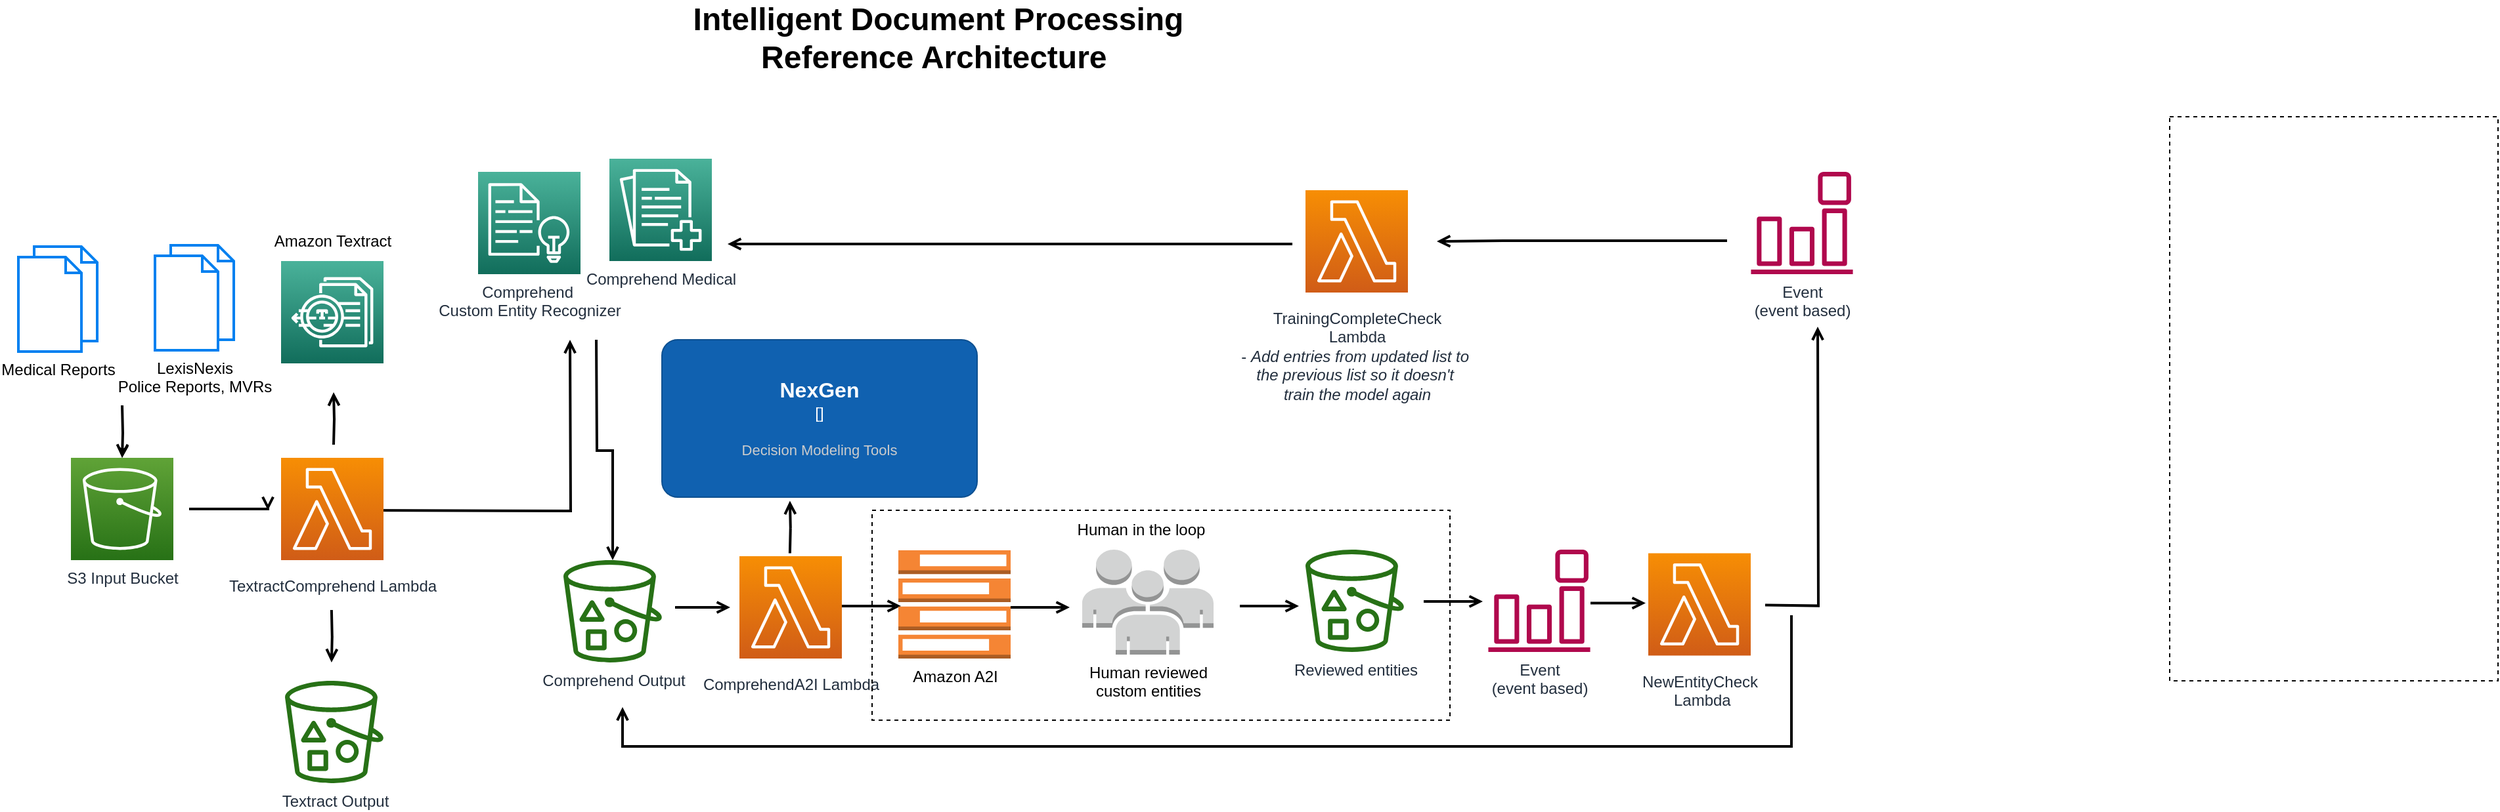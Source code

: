 <mxfile version="20.2.6" type="github">
  <diagram id="Ht1M8jgEwFfnCIfOTk4-" name="Page-1">
    <mxGraphModel dx="1714" dy="1719" grid="1" gridSize="10" guides="1" tooltips="1" connect="1" arrows="1" fold="1" page="1" pageScale="1" pageWidth="1169" pageHeight="827" math="0" shadow="0">
      <root>
        <mxCell id="0" />
        <mxCell id="1" parent="0" />
        <mxCell id="UEzPUAAOIrF-is8g5C7q-107" value="" style="rounded=0;whiteSpace=wrap;html=1;labelBackgroundColor=none;fillColor=none;dashed=1;container=1;pointerEvents=0;collapsible=0;recursiveResize=0;" parent="1" vertex="1">
          <mxGeometry x="1688" y="40" width="250" height="430" as="geometry" />
        </mxCell>
        <mxCell id="UEzPUAAOIrF-is8g5C7q-88" value="" style="edgeStyle=orthogonalEdgeStyle;rounded=0;orthogonalLoop=1;jettySize=auto;html=1;endArrow=open;endFill=0;strokeWidth=2;entryX=0.5;entryY=0;entryDx=0;entryDy=0;entryPerimeter=0;" parent="1" target="qCHxvGOC20CsXL5F3RMV-6" edge="1">
          <mxGeometry relative="1" as="geometry">
            <mxPoint x="129" y="260" as="sourcePoint" />
            <mxPoint x="162.008" y="280" as="targetPoint" />
          </mxGeometry>
        </mxCell>
        <mxCell id="UEzPUAAOIrF-is8g5C7q-106" style="edgeStyle=orthogonalEdgeStyle;rounded=0;orthogonalLoop=1;jettySize=auto;html=1;endArrow=open;endFill=0;strokeWidth=2;" parent="1" edge="1">
          <mxGeometry relative="1" as="geometry">
            <mxPoint x="180" y="339" as="sourcePoint" />
            <mxPoint x="240" y="340" as="targetPoint" />
            <Array as="points">
              <mxPoint x="220" y="339" />
              <mxPoint x="220" y="339" />
            </Array>
          </mxGeometry>
        </mxCell>
        <mxCell id="UEzPUAAOIrF-is8g5C7q-90" value="" style="edgeStyle=orthogonalEdgeStyle;rounded=0;orthogonalLoop=1;jettySize=auto;html=1;endArrow=open;endFill=0;strokeWidth=2;" parent="1" edge="1">
          <mxGeometry relative="1" as="geometry">
            <mxPoint x="310" y="340" as="sourcePoint" />
            <mxPoint x="470" y="210" as="targetPoint" />
          </mxGeometry>
        </mxCell>
        <mxCell id="UEzPUAAOIrF-is8g5C7q-91" value="" style="edgeStyle=orthogonalEdgeStyle;rounded=0;orthogonalLoop=1;jettySize=auto;html=1;endArrow=open;endFill=0;strokeWidth=2;" parent="1" edge="1">
          <mxGeometry relative="1" as="geometry">
            <mxPoint x="550" y="414" as="sourcePoint" />
            <mxPoint x="592" y="414" as="targetPoint" />
          </mxGeometry>
        </mxCell>
        <mxCell id="UEzPUAAOIrF-is8g5C7q-92" value="" style="edgeStyle=orthogonalEdgeStyle;rounded=0;orthogonalLoop=1;jettySize=auto;html=1;endArrow=open;endFill=0;strokeWidth=2;" parent="1" edge="1">
          <mxGeometry relative="1" as="geometry">
            <mxPoint x="677" y="413" as="sourcePoint" />
            <mxPoint x="722" y="413" as="targetPoint" />
          </mxGeometry>
        </mxCell>
        <mxCell id="UEzPUAAOIrF-is8g5C7q-85" value="ComprehendA2I Lambda" style="outlineConnect=0;fontColor=#232F3E;gradientColor=#F78E04;gradientDirection=north;fillColor=#D05C17;strokeColor=#ffffff;dashed=0;verticalLabelPosition=bottom;verticalAlign=top;align=center;html=1;fontSize=12;fontStyle=0;aspect=fixed;shape=mxgraph.aws4.resourceIcon;resIcon=mxgraph.aws4.lambda;labelBackgroundColor=#ffffff;spacingTop=6;" parent="1" vertex="1">
          <mxGeometry x="599" y="375" width="78" height="78" as="geometry" />
        </mxCell>
        <mxCell id="UEzPUAAOIrF-is8g5C7q-108" value="" style="rounded=0;whiteSpace=wrap;html=1;labelBackgroundColor=none;fillColor=none;dashed=1;container=1;pointerEvents=0;collapsible=0;recursiveResize=0;" parent="1" vertex="1">
          <mxGeometry x="700" y="340" width="440" height="160" as="geometry" />
        </mxCell>
        <mxCell id="qCHxvGOC20CsXL5F3RMV-61" value="Human in the loop" style="text;html=1;strokeColor=none;fillColor=none;align=center;verticalAlign=middle;whiteSpace=wrap;rounded=0;" vertex="1" parent="UEzPUAAOIrF-is8g5C7q-108">
          <mxGeometry x="140" width="130" height="30" as="geometry" />
        </mxCell>
        <mxCell id="qCHxvGOC20CsXL5F3RMV-20" value="" style="edgeStyle=orthogonalEdgeStyle;rounded=0;orthogonalLoop=1;jettySize=auto;html=1;" edge="1" parent="1" target="qCHxvGOC20CsXL5F3RMV-6">
          <mxGeometry relative="1" as="geometry">
            <mxPoint x="129" y="270" as="sourcePoint" />
          </mxGeometry>
        </mxCell>
        <mxCell id="qCHxvGOC20CsXL5F3RMV-1" value="LexisNexis&lt;br&gt;Police Reports, MVRs" style="html=1;verticalLabelPosition=bottom;align=center;labelBackgroundColor=#ffffff;verticalAlign=top;strokeWidth=2;strokeColor=#0080F0;shadow=0;dashed=0;shape=mxgraph.ios7.icons.documents;" vertex="1" parent="1">
          <mxGeometry x="154" y="138" width="60" height="80" as="geometry" />
        </mxCell>
        <mxCell id="qCHxvGOC20CsXL5F3RMV-5" value="Textract Output" style="outlineConnect=0;fontColor=#232F3E;gradientColor=none;fillColor=#277116;strokeColor=none;dashed=0;verticalLabelPosition=bottom;verticalAlign=top;align=center;html=1;fontSize=12;fontStyle=0;aspect=fixed;pointerEvents=1;shape=mxgraph.aws4.bucket_with_objects;labelBackgroundColor=#ffffff;" vertex="1" parent="1">
          <mxGeometry x="253" y="470" width="75" height="78" as="geometry" />
        </mxCell>
        <mxCell id="qCHxvGOC20CsXL5F3RMV-6" value="S3 Input Bucket" style="sketch=0;points=[[0,0,0],[0.25,0,0],[0.5,0,0],[0.75,0,0],[1,0,0],[0,1,0],[0.25,1,0],[0.5,1,0],[0.75,1,0],[1,1,0],[0,0.25,0],[0,0.5,0],[0,0.75,0],[1,0.25,0],[1,0.5,0],[1,0.75,0]];outlineConnect=0;fontColor=#232F3E;gradientColor=#60A337;gradientDirection=north;fillColor=#277116;strokeColor=#ffffff;dashed=0;verticalLabelPosition=bottom;verticalAlign=top;align=center;html=1;fontSize=12;fontStyle=0;aspect=fixed;shape=mxgraph.aws4.resourceIcon;resIcon=mxgraph.aws4.s3;" vertex="1" parent="1">
          <mxGeometry x="90" y="300" width="78" height="78" as="geometry" />
        </mxCell>
        <mxCell id="qCHxvGOC20CsXL5F3RMV-12" value="TextractComprehend Lambda" style="outlineConnect=0;fontColor=#232F3E;gradientColor=#F78E04;gradientDirection=north;fillColor=#D05C17;strokeColor=#ffffff;dashed=0;verticalLabelPosition=bottom;verticalAlign=top;align=center;html=1;fontSize=12;fontStyle=0;aspect=fixed;shape=mxgraph.aws4.resourceIcon;resIcon=mxgraph.aws4.lambda;labelBackgroundColor=#ffffff;spacingTop=6;" vertex="1" parent="1">
          <mxGeometry x="250" y="300" width="78" height="78" as="geometry" />
        </mxCell>
        <mxCell id="qCHxvGOC20CsXL5F3RMV-13" value="" style="sketch=0;points=[[0,0,0],[0.25,0,0],[0.5,0,0],[0.75,0,0],[1,0,0],[0,1,0],[0.25,1,0],[0.5,1,0],[0.75,1,0],[1,1,0],[0,0.25,0],[0,0.5,0],[0,0.75,0],[1,0.25,0],[1,0.5,0],[1,0.75,0]];outlineConnect=0;fontColor=#232F3E;gradientColor=#4AB29A;gradientDirection=north;fillColor=#116D5B;strokeColor=#ffffff;dashed=0;verticalLabelPosition=bottom;verticalAlign=top;align=center;html=1;fontSize=12;fontStyle=0;aspect=fixed;shape=mxgraph.aws4.resourceIcon;resIcon=mxgraph.aws4.textract;" vertex="1" parent="1">
          <mxGeometry x="250" y="150" width="78" height="78" as="geometry" />
        </mxCell>
        <mxCell id="qCHxvGOC20CsXL5F3RMV-14" style="edgeStyle=orthogonalEdgeStyle;rounded=0;orthogonalLoop=1;jettySize=auto;html=1;endArrow=open;endFill=0;strokeWidth=2;" edge="1" parent="1">
          <mxGeometry relative="1" as="geometry">
            <mxPoint x="290" y="290" as="sourcePoint" />
            <mxPoint x="290" y="250" as="targetPoint" />
            <Array as="points" />
          </mxGeometry>
        </mxCell>
        <mxCell id="qCHxvGOC20CsXL5F3RMV-16" value="Amazon Textract" style="text;html=1;align=center;verticalAlign=middle;resizable=0;points=[];autosize=1;strokeColor=none;fillColor=none;" vertex="1" parent="1">
          <mxGeometry x="234" y="120" width="110" height="30" as="geometry" />
        </mxCell>
        <mxCell id="qCHxvGOC20CsXL5F3RMV-18" value="" style="edgeStyle=orthogonalEdgeStyle;rounded=0;orthogonalLoop=1;jettySize=auto;html=1;endArrow=open;endFill=0;strokeWidth=2;entryX=0.5;entryY=0;entryDx=0;entryDy=0;entryPerimeter=0;" edge="1" parent="1">
          <mxGeometry relative="1" as="geometry">
            <mxPoint x="288.44" y="416" as="sourcePoint" />
            <mxPoint x="288.44" y="456" as="targetPoint" />
          </mxGeometry>
        </mxCell>
        <mxCell id="qCHxvGOC20CsXL5F3RMV-19" value="Comprehend&amp;nbsp;&lt;br&gt;Custom Entity Recognizer" style="sketch=0;points=[[0,0,0],[0.25,0,0],[0.5,0,0],[0.75,0,0],[1,0,0],[0,1,0],[0.25,1,0],[0.5,1,0],[0.75,1,0],[1,1,0],[0,0.25,0],[0,0.5,0],[0,0.75,0],[1,0.25,0],[1,0.5,0],[1,0.75,0]];outlineConnect=0;fontColor=#232F3E;gradientColor=#4AB29A;gradientDirection=north;fillColor=#116D5B;strokeColor=#ffffff;dashed=0;verticalLabelPosition=bottom;verticalAlign=top;align=center;html=1;fontSize=12;fontStyle=0;aspect=fixed;shape=mxgraph.aws4.resourceIcon;resIcon=mxgraph.aws4.comprehend;" vertex="1" parent="1">
          <mxGeometry x="400" y="82" width="78" height="78" as="geometry" />
        </mxCell>
        <mxCell id="qCHxvGOC20CsXL5F3RMV-28" value="Medical Reports" style="html=1;verticalLabelPosition=bottom;align=center;labelBackgroundColor=#ffffff;verticalAlign=top;strokeWidth=2;strokeColor=#0080F0;shadow=0;dashed=0;shape=mxgraph.ios7.icons.documents;" vertex="1" parent="1">
          <mxGeometry x="50" y="139" width="60" height="80" as="geometry" />
        </mxCell>
        <mxCell id="qCHxvGOC20CsXL5F3RMV-31" value="Comprehend Medical" style="sketch=0;points=[[0,0,0],[0.25,0,0],[0.5,0,0],[0.75,0,0],[1,0,0],[0,1,0],[0.25,1,0],[0.5,1,0],[0.75,1,0],[1,1,0],[0,0.25,0],[0,0.5,0],[0,0.75,0],[1,0.25,0],[1,0.5,0],[1,0.75,0]];outlineConnect=0;fontColor=#232F3E;gradientColor=#4AB29A;gradientDirection=north;fillColor=#116D5B;strokeColor=#ffffff;dashed=0;verticalLabelPosition=bottom;verticalAlign=top;align=center;html=1;fontSize=12;fontStyle=0;aspect=fixed;shape=mxgraph.aws4.resourceIcon;resIcon=mxgraph.aws4.comprehend_medical;" vertex="1" parent="1">
          <mxGeometry x="500" y="72" width="78" height="78" as="geometry" />
        </mxCell>
        <mxCell id="qCHxvGOC20CsXL5F3RMV-32" value="Comprehend Output" style="outlineConnect=0;fontColor=#232F3E;gradientColor=none;fillColor=#277116;strokeColor=none;dashed=0;verticalLabelPosition=bottom;verticalAlign=top;align=center;html=1;fontSize=12;fontStyle=0;aspect=fixed;pointerEvents=1;shape=mxgraph.aws4.bucket_with_objects;labelBackgroundColor=#ffffff;" vertex="1" parent="1">
          <mxGeometry x="465" y="378" width="75" height="78" as="geometry" />
        </mxCell>
        <mxCell id="qCHxvGOC20CsXL5F3RMV-34" value="" style="edgeStyle=orthogonalEdgeStyle;rounded=0;orthogonalLoop=1;jettySize=auto;html=1;endArrow=open;endFill=0;strokeWidth=2;" edge="1" parent="1" target="qCHxvGOC20CsXL5F3RMV-32">
          <mxGeometry relative="1" as="geometry">
            <mxPoint x="490" y="210" as="sourcePoint" />
            <mxPoint x="489" y="160" as="targetPoint" />
          </mxGeometry>
        </mxCell>
        <mxCell id="qCHxvGOC20CsXL5F3RMV-35" value="Amazon A2I" style="outlineConnect=0;dashed=0;verticalLabelPosition=bottom;verticalAlign=top;align=center;html=1;shape=mxgraph.aws3.forums;fillColor=#F58534;gradientColor=none;" vertex="1" parent="1">
          <mxGeometry x="720" y="370.5" width="85.5" height="82.5" as="geometry" />
        </mxCell>
        <mxCell id="qCHxvGOC20CsXL5F3RMV-36" value="Human reviewed&lt;br&gt;custom entities" style="outlineConnect=0;dashed=0;verticalLabelPosition=bottom;verticalAlign=top;align=center;html=1;shape=mxgraph.aws3.users;fillColor=#D2D3D3;gradientColor=none;" vertex="1" parent="1">
          <mxGeometry x="860" y="370" width="100" height="80" as="geometry" />
        </mxCell>
        <mxCell id="qCHxvGOC20CsXL5F3RMV-37" value="" style="edgeStyle=orthogonalEdgeStyle;rounded=0;orthogonalLoop=1;jettySize=auto;html=1;endArrow=open;endFill=0;strokeWidth=2;" edge="1" parent="1">
          <mxGeometry relative="1" as="geometry">
            <mxPoint x="805.5" y="414" as="sourcePoint" />
            <mxPoint x="850.5" y="414" as="targetPoint" />
          </mxGeometry>
        </mxCell>
        <mxCell id="qCHxvGOC20CsXL5F3RMV-38" value="Reviewed entities" style="outlineConnect=0;fontColor=#232F3E;gradientColor=none;fillColor=#277116;strokeColor=none;dashed=0;verticalLabelPosition=bottom;verticalAlign=top;align=center;html=1;fontSize=12;fontStyle=0;aspect=fixed;pointerEvents=1;shape=mxgraph.aws4.bucket_with_objects;labelBackgroundColor=#ffffff;" vertex="1" parent="1">
          <mxGeometry x="1030" y="370" width="75" height="78" as="geometry" />
        </mxCell>
        <mxCell id="qCHxvGOC20CsXL5F3RMV-39" value="" style="edgeStyle=orthogonalEdgeStyle;rounded=0;orthogonalLoop=1;jettySize=auto;html=1;endArrow=open;endFill=0;strokeWidth=2;" edge="1" parent="1">
          <mxGeometry relative="1" as="geometry">
            <mxPoint x="980" y="413" as="sourcePoint" />
            <mxPoint x="1025" y="413" as="targetPoint" />
          </mxGeometry>
        </mxCell>
        <mxCell id="qCHxvGOC20CsXL5F3RMV-41" value="Event&lt;br&gt;(event based)" style="sketch=0;outlineConnect=0;fontColor=#232F3E;gradientColor=none;fillColor=#B0084D;strokeColor=none;dashed=0;verticalLabelPosition=bottom;verticalAlign=top;align=center;html=1;fontSize=12;fontStyle=0;aspect=fixed;pointerEvents=1;shape=mxgraph.aws4.event_event_based;" vertex="1" parent="1">
          <mxGeometry x="1169" y="370" width="78" height="78" as="geometry" />
        </mxCell>
        <mxCell id="qCHxvGOC20CsXL5F3RMV-42" value="" style="edgeStyle=orthogonalEdgeStyle;rounded=0;orthogonalLoop=1;jettySize=auto;html=1;endArrow=open;endFill=0;strokeWidth=2;" edge="1" parent="1">
          <mxGeometry relative="1" as="geometry">
            <mxPoint x="1120" y="409.5" as="sourcePoint" />
            <mxPoint x="1165" y="409.5" as="targetPoint" />
          </mxGeometry>
        </mxCell>
        <mxCell id="qCHxvGOC20CsXL5F3RMV-43" value="" style="edgeStyle=orthogonalEdgeStyle;rounded=0;orthogonalLoop=1;jettySize=auto;html=1;endArrow=open;endFill=0;strokeWidth=2;" edge="1" parent="1">
          <mxGeometry relative="1" as="geometry">
            <mxPoint x="1247" y="410.75" as="sourcePoint" />
            <mxPoint x="1289" y="410.75" as="targetPoint" />
          </mxGeometry>
        </mxCell>
        <mxCell id="qCHxvGOC20CsXL5F3RMV-44" value="NewEntityCheck&lt;br&gt;&amp;nbsp;Lambda" style="outlineConnect=0;fontColor=#232F3E;gradientColor=#F78E04;gradientDirection=north;fillColor=#D05C17;strokeColor=#ffffff;dashed=0;verticalLabelPosition=bottom;verticalAlign=top;align=center;html=1;fontSize=12;fontStyle=0;aspect=fixed;shape=mxgraph.aws4.resourceIcon;resIcon=mxgraph.aws4.lambda;labelBackgroundColor=#ffffff;spacingTop=6;" vertex="1" parent="1">
          <mxGeometry x="1291" y="372.75" width="78" height="78" as="geometry" />
        </mxCell>
        <mxCell id="qCHxvGOC20CsXL5F3RMV-46" value="" style="edgeStyle=orthogonalEdgeStyle;rounded=0;orthogonalLoop=1;jettySize=auto;html=1;endArrow=open;endFill=0;strokeWidth=2;" edge="1" parent="1">
          <mxGeometry relative="1" as="geometry">
            <mxPoint x="1380" y="412.25" as="sourcePoint" />
            <mxPoint x="1420" y="200" as="targetPoint" />
          </mxGeometry>
        </mxCell>
        <mxCell id="qCHxvGOC20CsXL5F3RMV-47" value="Event&lt;br&gt;(event based)" style="sketch=0;outlineConnect=0;fontColor=#232F3E;gradientColor=none;fillColor=#B0084D;strokeColor=none;dashed=0;verticalLabelPosition=bottom;verticalAlign=top;align=center;html=1;fontSize=12;fontStyle=0;aspect=fixed;pointerEvents=1;shape=mxgraph.aws4.event_event_based;" vertex="1" parent="1">
          <mxGeometry x="1369" y="82" width="78" height="78" as="geometry" />
        </mxCell>
        <mxCell id="qCHxvGOC20CsXL5F3RMV-48" value="TrainingCompleteCheck&lt;br&gt;Lambda&lt;br&gt;- &lt;i&gt;Add entries from updated list to&amp;nbsp;&lt;br&gt;the previous list so it doesn&#39;t&amp;nbsp;&lt;br&gt;train the model again&lt;/i&gt;" style="outlineConnect=0;fontColor=#232F3E;gradientColor=#F78E04;gradientDirection=north;fillColor=#D05C17;strokeColor=#ffffff;dashed=0;verticalLabelPosition=bottom;verticalAlign=top;align=center;html=1;fontSize=12;fontStyle=0;aspect=fixed;shape=mxgraph.aws4.resourceIcon;resIcon=mxgraph.aws4.lambda;labelBackgroundColor=#ffffff;spacingTop=6;" vertex="1" parent="1">
          <mxGeometry x="1030" y="96" width="78" height="78" as="geometry" />
        </mxCell>
        <mxCell id="qCHxvGOC20CsXL5F3RMV-49" value="" style="edgeStyle=orthogonalEdgeStyle;rounded=0;orthogonalLoop=1;jettySize=auto;html=1;endArrow=open;endFill=0;strokeWidth=2;" edge="1" parent="1">
          <mxGeometry relative="1" as="geometry">
            <mxPoint x="1351" y="134.5" as="sourcePoint" />
            <mxPoint x="1130" y="135" as="targetPoint" />
            <Array as="points">
              <mxPoint x="1180" y="135" />
              <mxPoint x="1180" y="135" />
            </Array>
          </mxGeometry>
        </mxCell>
        <mxCell id="qCHxvGOC20CsXL5F3RMV-50" value="" style="edgeStyle=orthogonalEdgeStyle;rounded=0;orthogonalLoop=1;jettySize=auto;html=1;endArrow=open;endFill=0;strokeWidth=2;" edge="1" parent="1">
          <mxGeometry relative="1" as="geometry">
            <mxPoint x="1020" y="137" as="sourcePoint" />
            <mxPoint x="590" y="137" as="targetPoint" />
          </mxGeometry>
        </mxCell>
        <mxCell id="qCHxvGOC20CsXL5F3RMV-56" value="" style="edgeStyle=orthogonalEdgeStyle;rounded=0;orthogonalLoop=1;jettySize=auto;html=1;endArrow=open;endFill=0;strokeWidth=2;" edge="1" parent="1">
          <mxGeometry relative="1" as="geometry">
            <mxPoint x="1400" y="420" as="sourcePoint" />
            <mxPoint x="510" y="490" as="targetPoint" />
            <Array as="points">
              <mxPoint x="1400" y="520" />
              <mxPoint x="510" y="520" />
            </Array>
          </mxGeometry>
        </mxCell>
        <object placeholders="1" c4Name="NexGen" c4Type="" c4Description="Decision Modeling Tools" label="&lt;font style=&quot;font-size: 16px&quot;&gt;&lt;b&gt;%c4Name%&lt;/b&gt;&lt;/font&gt;&lt;div&gt;[%c4Type%]&lt;/div&gt;&lt;br&gt;&lt;div&gt;&lt;font style=&quot;font-size: 11px&quot;&gt;&lt;font color=&quot;#cccccc&quot;&gt;%c4Description%&lt;/font&gt;&lt;/div&gt;" id="qCHxvGOC20CsXL5F3RMV-57">
          <mxCell style="rounded=1;whiteSpace=wrap;html=1;labelBackgroundColor=none;fillColor=#1061B0;fontColor=#ffffff;align=center;arcSize=10;strokeColor=#0D5091;metaEdit=1;resizable=0;points=[[0.25,0,0],[0.5,0,0],[0.75,0,0],[1,0.25,0],[1,0.5,0],[1,0.75,0],[0.75,1,0],[0.5,1,0],[0.25,1,0],[0,0.75,0],[0,0.5,0],[0,0.25,0]];" vertex="1" parent="1">
            <mxGeometry x="540" y="210" width="240" height="120" as="geometry" />
          </mxCell>
        </object>
        <mxCell id="qCHxvGOC20CsXL5F3RMV-59" style="edgeStyle=orthogonalEdgeStyle;rounded=0;orthogonalLoop=1;jettySize=auto;html=1;endArrow=open;endFill=0;strokeWidth=2;" edge="1" parent="1">
          <mxGeometry relative="1" as="geometry">
            <mxPoint x="637.44" y="372.75" as="sourcePoint" />
            <mxPoint x="637.44" y="332.75" as="targetPoint" />
            <Array as="points" />
          </mxGeometry>
        </mxCell>
        <mxCell id="qCHxvGOC20CsXL5F3RMV-60" value="Intelligent Document Processing&lt;br&gt;Reference Architecture&amp;nbsp;" style="text;strokeColor=none;fillColor=none;html=1;fontSize=24;fontStyle=1;verticalAlign=middle;align=center;" vertex="1" parent="1">
          <mxGeometry x="700" y="-40" width="100" height="40" as="geometry" />
        </mxCell>
      </root>
    </mxGraphModel>
  </diagram>
</mxfile>
